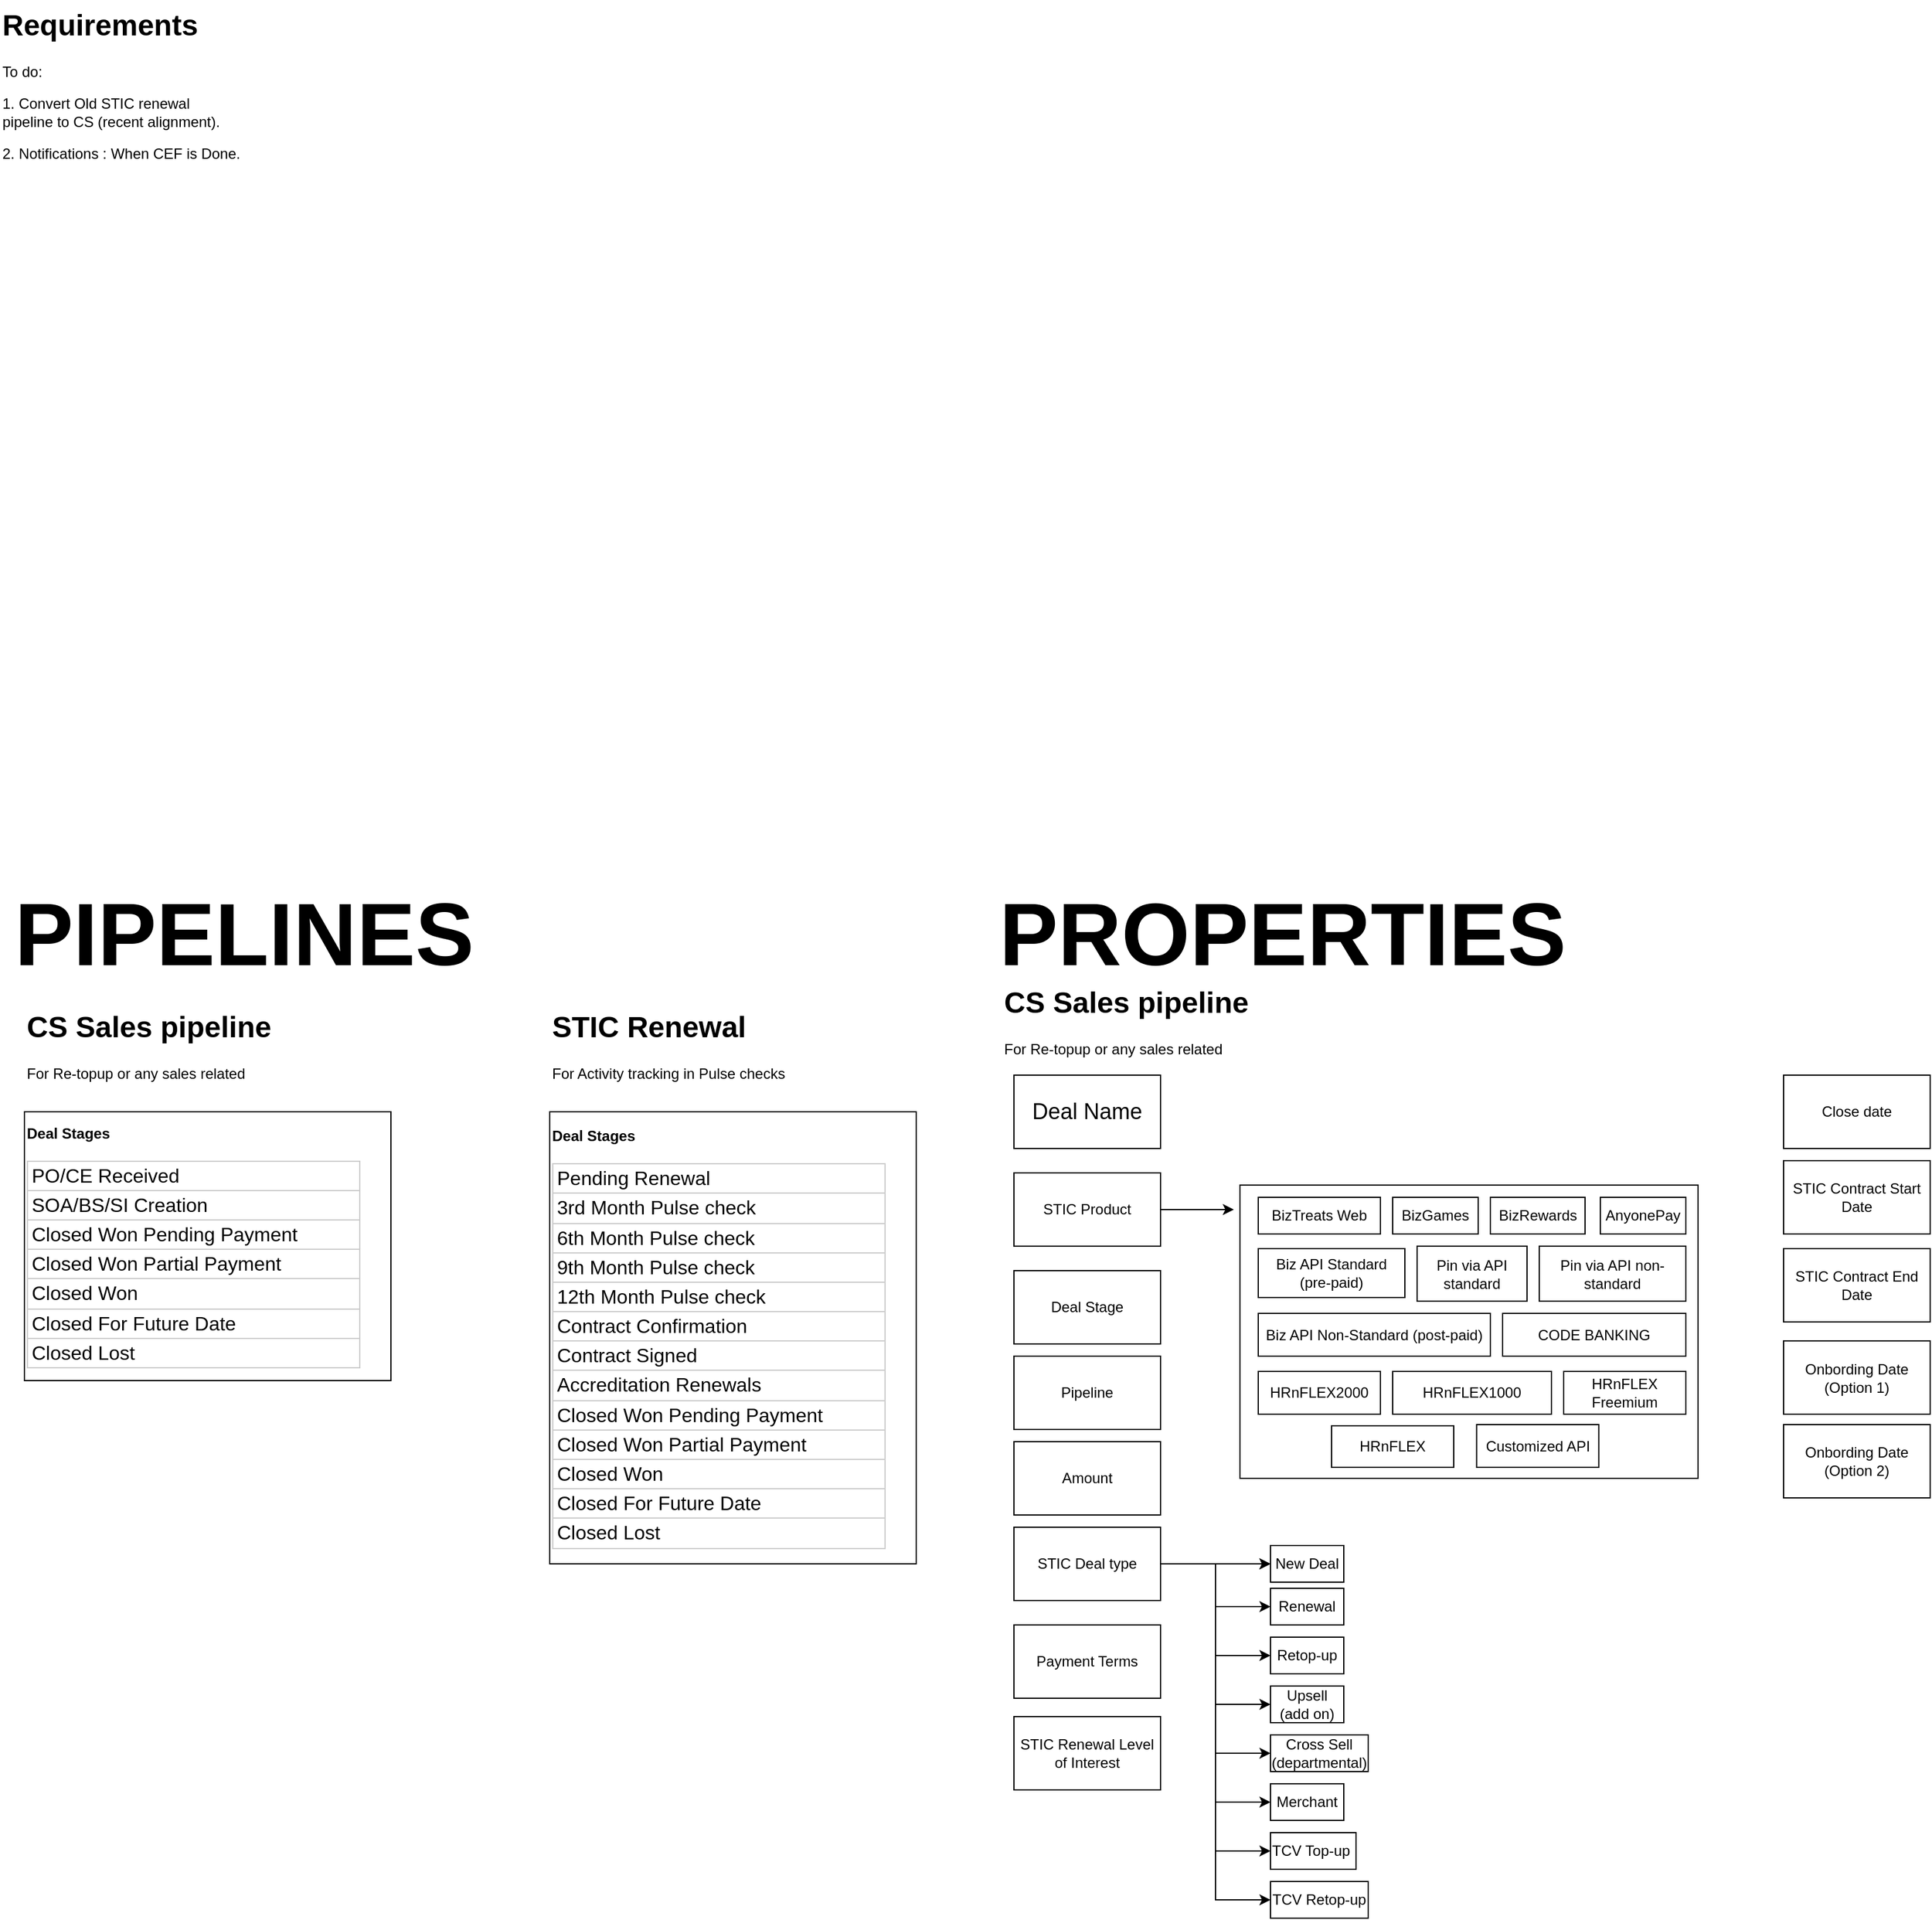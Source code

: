 <mxfile version="24.6.4" type="github">
  <diagram name="Page-1" id="FL1dpMUzVQ1ufFgPg9Rz">
    <mxGraphModel dx="303" dy="1414" grid="1" gridSize="10" guides="1" tooltips="1" connect="1" arrows="1" fold="1" page="1" pageScale="1" pageWidth="850" pageHeight="1100" math="0" shadow="0">
      <root>
        <mxCell id="0" />
        <mxCell id="1" parent="0" />
        <mxCell id="Lj5jiR5ULHrEoqdRoK43-52" value="" style="rounded=0;whiteSpace=wrap;html=1;" vertex="1" parent="1">
          <mxGeometry x="1115" y="220" width="375" height="240" as="geometry" />
        </mxCell>
        <mxCell id="Lj5jiR5ULHrEoqdRoK43-1" value="&lt;div&gt;&lt;b&gt;Deal Stages&lt;/b&gt;&lt;/div&gt;&lt;div&gt;&lt;br&gt;&lt;/div&gt;&lt;table style=&quot;table-layout: fixed; font-size: 10pt; font-family: Arial; width: 0px; border-collapse: collapse; border: none;&quot; data-sheets-root=&quot;1&quot; border=&quot;1&quot; dir=&quot;ltr&quot; cellpadding=&quot;0&quot; cellspacing=&quot;0&quot; xmlns=&quot;http://www.w3.org/1999/xhtml&quot;&gt;&lt;colgroup&gt;&lt;col width=&quot;272&quot;&gt;&lt;/colgroup&gt;&lt;tbody&gt;&lt;tr style=&quot;height: 21px;&quot;&gt;&lt;td style=&quot;border: 1px solid rgb(204, 204, 204); overflow: hidden; padding: 2px 3px; vertical-align: bottom; font-size: 12pt; overflow-wrap: break-word;&quot; data-sheets-value=&quot;{&amp;quot;1&amp;quot;:2,&amp;quot;2&amp;quot;:&amp;quot;Pending Renewal&amp;quot;}&quot;&gt;Pending Renewal&lt;/td&gt;&lt;/tr&gt;&lt;tr style=&quot;height: 21px;&quot;&gt;&lt;td style=&quot;border: 1px solid rgb(204, 204, 204); overflow: hidden; padding: 2px 3px; vertical-align: bottom; font-size: 12pt;&quot; data-sheets-value=&quot;{&amp;quot;1&amp;quot;:2,&amp;quot;2&amp;quot;:&amp;quot;3rd Month Pulse check&amp;quot;}&quot;&gt;3rd Month Pulse check&lt;/td&gt;&lt;/tr&gt;&lt;tr style=&quot;height: 21px;&quot;&gt;&lt;td style=&quot;border: 1px solid rgb(204, 204, 204); overflow: hidden; padding: 2px 3px; vertical-align: bottom; font-size: 12pt;&quot; data-sheets-value=&quot;{&amp;quot;1&amp;quot;:2,&amp;quot;2&amp;quot;:&amp;quot;6th Month Pulse check&amp;quot;}&quot;&gt;6th Month Pulse check&lt;/td&gt;&lt;/tr&gt;&lt;tr style=&quot;height: 23px;&quot;&gt;&lt;td style=&quot;border: 1px solid rgb(204, 204, 204); overflow: hidden; padding: 2px 3px; vertical-align: bottom; font-size: 12pt;&quot; data-sheets-value=&quot;{&amp;quot;1&amp;quot;:2,&amp;quot;2&amp;quot;:&amp;quot;9th Month Pulse check&amp;quot;}&quot;&gt;9th Month Pulse check&lt;/td&gt;&lt;/tr&gt;&lt;tr style=&quot;height: 21px;&quot;&gt;&lt;td style=&quot;border: 1px solid rgb(204, 204, 204); overflow: hidden; padding: 2px 3px; vertical-align: bottom; font-size: 12pt;&quot; data-sheets-value=&quot;{&amp;quot;1&amp;quot;:2,&amp;quot;2&amp;quot;:&amp;quot;12th Month Pulse check&amp;quot;}&quot;&gt;12th Month Pulse check&lt;/td&gt;&lt;/tr&gt;&lt;tr style=&quot;height: 21px;&quot;&gt;&lt;td style=&quot;border: 1px solid rgb(204, 204, 204); overflow: hidden; padding: 2px 3px; vertical-align: top; font-size: 12pt;&quot; data-sheets-value=&quot;{&amp;quot;1&amp;quot;:2,&amp;quot;2&amp;quot;:&amp;quot;Contract Confirmation&amp;quot;}&quot;&gt;Contract Confirmation&lt;/td&gt;&lt;/tr&gt;&lt;tr style=&quot;height: 21px;&quot;&gt;&lt;td style=&quot;border: 1px solid rgb(204, 204, 204); overflow: hidden; padding: 2px 3px; vertical-align: bottom; font-size: 12pt;&quot; data-sheets-value=&quot;{&amp;quot;1&amp;quot;:2,&amp;quot;2&amp;quot;:&amp;quot;Contract Signed&amp;quot;}&quot;&gt;Contract Signed&lt;/td&gt;&lt;/tr&gt;&lt;tr style=&quot;height: 21px;&quot;&gt;&lt;td style=&quot;border: 1px solid rgb(204, 204, 204); overflow: hidden; padding: 2px 3px; vertical-align: bottom; font-size: 12pt;&quot; data-sheets-value=&quot;{&amp;quot;1&amp;quot;:2,&amp;quot;2&amp;quot;:&amp;quot;Accreditation Renewals&amp;quot;}&quot;&gt;Accreditation Renewals&lt;/td&gt;&lt;/tr&gt;&lt;tr style=&quot;height: 21px;&quot;&gt;&lt;td style=&quot;border: 1px solid rgb(204, 204, 204); overflow: hidden; padding: 2px 3px; vertical-align: bottom; font-size: 12pt;&quot; data-sheets-value=&quot;{&amp;quot;1&amp;quot;:2,&amp;quot;2&amp;quot;:&amp;quot;Closed Won Pending Payment&amp;quot;}&quot;&gt;Closed Won Pending Payment&lt;/td&gt;&lt;/tr&gt;&lt;tr style=&quot;height: 21px;&quot;&gt;&lt;td style=&quot;border: 1px solid rgb(204, 204, 204); overflow: hidden; padding: 2px 3px; vertical-align: bottom; font-size: 12pt; overflow-wrap: break-word;&quot; data-sheets-value=&quot;{&amp;quot;1&amp;quot;:2,&amp;quot;2&amp;quot;:&amp;quot;Closed Won Partial Payment&amp;quot;}&quot;&gt;Closed Won Partial Payment&lt;/td&gt;&lt;/tr&gt;&lt;tr style=&quot;height: 21px;&quot;&gt;&lt;td style=&quot;border: 1px solid rgb(204, 204, 204); overflow: hidden; padding: 2px 3px; vertical-align: bottom; font-size: 12pt;&quot; data-sheets-value=&quot;{&amp;quot;1&amp;quot;:2,&amp;quot;2&amp;quot;:&amp;quot;Closed Won&amp;quot;}&quot;&gt;Closed Won&lt;/td&gt;&lt;/tr&gt;&lt;tr style=&quot;height: 21px;&quot;&gt;&lt;td style=&quot;border: 1px solid rgb(204, 204, 204); overflow: hidden; padding: 2px 3px; vertical-align: bottom; font-size: 12pt;&quot; data-sheets-value=&quot;{&amp;quot;1&amp;quot;:2,&amp;quot;2&amp;quot;:&amp;quot;Closed For Future Date&amp;quot;}&quot;&gt;Closed For Future Date&lt;/td&gt;&lt;/tr&gt;&lt;tr style=&quot;height: 21px;&quot;&gt;&lt;td style=&quot;border: 1px solid rgb(204, 204, 204); overflow: hidden; padding: 2px 3px; vertical-align: bottom; font-size: 12pt;&quot; data-sheets-value=&quot;{&amp;quot;1&amp;quot;:2,&amp;quot;2&amp;quot;:&amp;quot;Closed Lost&amp;quot;}&quot;&gt;Closed Lost&lt;/td&gt;&lt;/tr&gt;&lt;/tbody&gt;&lt;/table&gt;" style="rounded=0;whiteSpace=wrap;html=1;align=left;" vertex="1" parent="1">
          <mxGeometry x="550" y="160" width="300" height="370" as="geometry" />
        </mxCell>
        <mxCell id="Lj5jiR5ULHrEoqdRoK43-2" value="&lt;h1 style=&quot;margin-top: 0px;&quot;&gt;CS Sales pipeline&lt;/h1&gt;&lt;p&gt;For Re-topup or any sales related&amp;nbsp;&lt;/p&gt;" style="text;html=1;whiteSpace=wrap;overflow=hidden;rounded=0;" vertex="1" parent="1">
          <mxGeometry x="120" y="70" width="250" height="120" as="geometry" />
        </mxCell>
        <mxCell id="Lj5jiR5ULHrEoqdRoK43-3" value="&lt;h1 style=&quot;margin-top: 0px;&quot;&gt;STIC Renewal&lt;/h1&gt;&lt;h1 style=&quot;margin-top: 0px;&quot;&gt;&lt;p style=&quot;font-size: 12px; font-weight: 400;&quot;&gt;For Activity tracking in Pulse checks&lt;/p&gt;&lt;/h1&gt;" style="text;whiteSpace=wrap;html=1;" vertex="1" parent="1">
          <mxGeometry x="550" y="70" width="230" height="70" as="geometry" />
        </mxCell>
        <mxCell id="Lj5jiR5ULHrEoqdRoK43-5" value="&lt;div&gt;&lt;b&gt;Deal Stages&lt;/b&gt;&lt;/div&gt;&lt;div&gt;&lt;br&gt;&lt;/div&gt;&lt;table style=&quot;table-layout: fixed; font-size: 10pt; font-family: Arial; width: 0px; border-collapse: collapse; border: none;&quot; data-sheets-root=&quot;1&quot; border=&quot;1&quot; dir=&quot;ltr&quot; cellpadding=&quot;0&quot; cellspacing=&quot;0&quot; xmlns=&quot;http://www.w3.org/1999/xhtml&quot;&gt;&lt;colgroup&gt;&lt;col width=&quot;272&quot;&gt;&lt;/colgroup&gt;&lt;tbody&gt;&lt;tr style=&quot;height: 21px;&quot;&gt;&lt;td style=&quot;border: 1px solid rgb(204, 204, 204); overflow: hidden; padding: 2px 3px; vertical-align: bottom; font-size: 12pt; overflow-wrap: break-word;&quot; data-sheets-value=&quot;{&amp;quot;1&amp;quot;:2,&amp;quot;2&amp;quot;:&amp;quot;Pending Renewal&amp;quot;}&quot;&gt;PO/CE Received&lt;/td&gt;&lt;/tr&gt;&lt;tr style=&quot;height: 21px;&quot;&gt;&lt;td style=&quot;border: 1px solid rgb(204, 204, 204); overflow: hidden; padding: 2px 3px; vertical-align: bottom; font-size: 12pt;&quot; data-sheets-value=&quot;{&amp;quot;1&amp;quot;:2,&amp;quot;2&amp;quot;:&amp;quot;3rd Month Pulse check&amp;quot;}&quot;&gt;SOA/BS/SI Creation&lt;/td&gt;&lt;/tr&gt;&lt;tr style=&quot;height: 21px;&quot;&gt;&lt;td style=&quot;border: 1px solid rgb(204, 204, 204); overflow: hidden; padding: 2px 3px; vertical-align: bottom;&quot; data-sheets-value=&quot;{&amp;quot;1&amp;quot;:2,&amp;quot;2&amp;quot;:&amp;quot;6th Month Pulse check&amp;quot;}&quot;&gt;&lt;span style=&quot;font-size: 16px;&quot;&gt;Closed Won Pending Payment&lt;/span&gt;&lt;br&gt;&lt;/td&gt;&lt;/tr&gt;&lt;tr style=&quot;height: 21px;&quot;&gt;&lt;td style=&quot;border: 1px solid rgb(204, 204, 204); overflow: hidden; padding: 2px 3px; vertical-align: bottom; font-size: 12pt; overflow-wrap: break-word;&quot; data-sheets-value=&quot;{&amp;quot;1&amp;quot;:2,&amp;quot;2&amp;quot;:&amp;quot;Closed Won Partial Payment&amp;quot;}&quot;&gt;Closed Won Partial Payment&lt;/td&gt;&lt;/tr&gt;&lt;tr style=&quot;height: 21px;&quot;&gt;&lt;td style=&quot;border: 1px solid rgb(204, 204, 204); overflow: hidden; padding: 2px 3px; vertical-align: bottom; font-size: 12pt;&quot; data-sheets-value=&quot;{&amp;quot;1&amp;quot;:2,&amp;quot;2&amp;quot;:&amp;quot;Closed Won&amp;quot;}&quot;&gt;Closed Won&lt;/td&gt;&lt;/tr&gt;&lt;tr style=&quot;height: 21px;&quot;&gt;&lt;td style=&quot;border: 1px solid rgb(204, 204, 204); overflow: hidden; padding: 2px 3px; vertical-align: bottom; font-size: 12pt;&quot; data-sheets-value=&quot;{&amp;quot;1&amp;quot;:2,&amp;quot;2&amp;quot;:&amp;quot;Closed For Future Date&amp;quot;}&quot;&gt;Closed For Future Date&lt;/td&gt;&lt;/tr&gt;&lt;tr style=&quot;height: 21px;&quot;&gt;&lt;td style=&quot;border: 1px solid rgb(204, 204, 204); overflow: hidden; padding: 2px 3px; vertical-align: bottom; font-size: 12pt;&quot; data-sheets-value=&quot;{&amp;quot;1&amp;quot;:2,&amp;quot;2&amp;quot;:&amp;quot;Closed Lost&amp;quot;}&quot;&gt;Closed Lost&lt;/td&gt;&lt;/tr&gt;&lt;/tbody&gt;&lt;/table&gt;" style="rounded=0;whiteSpace=wrap;html=1;align=left;" vertex="1" parent="1">
          <mxGeometry x="120" y="160" width="300" height="220" as="geometry" />
        </mxCell>
        <mxCell id="Lj5jiR5ULHrEoqdRoK43-6" value="&lt;b&gt;&lt;font style=&quot;font-size: 72px;&quot;&gt;PIPELINES&lt;/font&gt;&lt;/b&gt;" style="text;html=1;align=center;verticalAlign=middle;whiteSpace=wrap;rounded=0;" vertex="1" parent="1">
          <mxGeometry x="270" width="60" height="30" as="geometry" />
        </mxCell>
        <mxCell id="Lj5jiR5ULHrEoqdRoK43-7" value="&lt;b&gt;&lt;font style=&quot;font-size: 72px;&quot;&gt;PROPERTIES&lt;/font&gt;&lt;/b&gt;" style="text;html=1;align=center;verticalAlign=middle;whiteSpace=wrap;rounded=0;" vertex="1" parent="1">
          <mxGeometry x="1120" width="60" height="30" as="geometry" />
        </mxCell>
        <mxCell id="Lj5jiR5ULHrEoqdRoK43-10" value="&lt;font style=&quot;font-size: 18px;&quot;&gt;Deal Name&lt;/font&gt;" style="rounded=0;whiteSpace=wrap;html=1;" vertex="1" parent="1">
          <mxGeometry x="930" y="130" width="120" height="60" as="geometry" />
        </mxCell>
        <mxCell id="Lj5jiR5ULHrEoqdRoK43-11" value="&lt;h1 style=&quot;margin-top: 0px;&quot;&gt;CS Sales pipeline&lt;/h1&gt;&lt;p&gt;For Re-topup or any sales related&amp;nbsp;&lt;/p&gt;" style="text;html=1;whiteSpace=wrap;overflow=hidden;rounded=0;" vertex="1" parent="1">
          <mxGeometry x="920" y="50" width="250" height="80" as="geometry" />
        </mxCell>
        <mxCell id="Lj5jiR5ULHrEoqdRoK43-12" value="Deal Stage" style="rounded=0;whiteSpace=wrap;html=1;" vertex="1" parent="1">
          <mxGeometry x="930" y="290" width="120" height="60" as="geometry" />
        </mxCell>
        <mxCell id="Lj5jiR5ULHrEoqdRoK43-13" value="Pipeline" style="rounded=0;whiteSpace=wrap;html=1;" vertex="1" parent="1">
          <mxGeometry x="930" y="360" width="120" height="60" as="geometry" />
        </mxCell>
        <mxCell id="Lj5jiR5ULHrEoqdRoK43-14" value="Amount" style="rounded=0;whiteSpace=wrap;html=1;" vertex="1" parent="1">
          <mxGeometry x="930" y="430" width="120" height="60" as="geometry" />
        </mxCell>
        <mxCell id="Lj5jiR5ULHrEoqdRoK43-15" value="Close date" style="rounded=0;whiteSpace=wrap;html=1;" vertex="1" parent="1">
          <mxGeometry x="1560" y="130" width="120" height="60" as="geometry" />
        </mxCell>
        <mxCell id="Lj5jiR5ULHrEoqdRoK43-29" value="" style="edgeStyle=orthogonalEdgeStyle;rounded=0;orthogonalLoop=1;jettySize=auto;html=1;" edge="1" parent="1" source="Lj5jiR5ULHrEoqdRoK43-16" target="Lj5jiR5ULHrEoqdRoK43-28">
          <mxGeometry relative="1" as="geometry" />
        </mxCell>
        <mxCell id="Lj5jiR5ULHrEoqdRoK43-30" value="" style="edgeStyle=orthogonalEdgeStyle;rounded=0;orthogonalLoop=1;jettySize=auto;html=1;" edge="1" parent="1" source="Lj5jiR5ULHrEoqdRoK43-16" target="Lj5jiR5ULHrEoqdRoK43-28">
          <mxGeometry relative="1" as="geometry" />
        </mxCell>
        <mxCell id="Lj5jiR5ULHrEoqdRoK43-39" style="edgeStyle=orthogonalEdgeStyle;rounded=0;orthogonalLoop=1;jettySize=auto;html=1;entryX=0;entryY=0.5;entryDx=0;entryDy=0;" edge="1" parent="1" source="Lj5jiR5ULHrEoqdRoK43-16" target="Lj5jiR5ULHrEoqdRoK43-32">
          <mxGeometry relative="1" as="geometry" />
        </mxCell>
        <mxCell id="Lj5jiR5ULHrEoqdRoK43-40" style="edgeStyle=orthogonalEdgeStyle;rounded=0;orthogonalLoop=1;jettySize=auto;html=1;entryX=0;entryY=0.5;entryDx=0;entryDy=0;" edge="1" parent="1" source="Lj5jiR5ULHrEoqdRoK43-16" target="Lj5jiR5ULHrEoqdRoK43-33">
          <mxGeometry relative="1" as="geometry" />
        </mxCell>
        <mxCell id="Lj5jiR5ULHrEoqdRoK43-41" style="edgeStyle=orthogonalEdgeStyle;rounded=0;orthogonalLoop=1;jettySize=auto;html=1;entryX=0;entryY=0.5;entryDx=0;entryDy=0;" edge="1" parent="1" source="Lj5jiR5ULHrEoqdRoK43-16" target="Lj5jiR5ULHrEoqdRoK43-34">
          <mxGeometry relative="1" as="geometry" />
        </mxCell>
        <mxCell id="Lj5jiR5ULHrEoqdRoK43-42" style="edgeStyle=orthogonalEdgeStyle;rounded=0;orthogonalLoop=1;jettySize=auto;html=1;entryX=0;entryY=0.5;entryDx=0;entryDy=0;" edge="1" parent="1" source="Lj5jiR5ULHrEoqdRoK43-16" target="Lj5jiR5ULHrEoqdRoK43-35">
          <mxGeometry relative="1" as="geometry" />
        </mxCell>
        <mxCell id="Lj5jiR5ULHrEoqdRoK43-43" style="edgeStyle=orthogonalEdgeStyle;rounded=0;orthogonalLoop=1;jettySize=auto;html=1;entryX=0;entryY=0.5;entryDx=0;entryDy=0;" edge="1" parent="1" source="Lj5jiR5ULHrEoqdRoK43-16" target="Lj5jiR5ULHrEoqdRoK43-36">
          <mxGeometry relative="1" as="geometry" />
        </mxCell>
        <mxCell id="Lj5jiR5ULHrEoqdRoK43-44" style="edgeStyle=orthogonalEdgeStyle;rounded=0;orthogonalLoop=1;jettySize=auto;html=1;entryX=0;entryY=0.5;entryDx=0;entryDy=0;" edge="1" parent="1" source="Lj5jiR5ULHrEoqdRoK43-16" target="Lj5jiR5ULHrEoqdRoK43-37">
          <mxGeometry relative="1" as="geometry" />
        </mxCell>
        <mxCell id="Lj5jiR5ULHrEoqdRoK43-45" style="edgeStyle=orthogonalEdgeStyle;rounded=0;orthogonalLoop=1;jettySize=auto;html=1;entryX=0;entryY=0.5;entryDx=0;entryDy=0;" edge="1" parent="1" source="Lj5jiR5ULHrEoqdRoK43-16" target="Lj5jiR5ULHrEoqdRoK43-38">
          <mxGeometry relative="1" as="geometry" />
        </mxCell>
        <mxCell id="Lj5jiR5ULHrEoqdRoK43-16" value="STIC Deal type" style="rounded=0;whiteSpace=wrap;html=1;" vertex="1" parent="1">
          <mxGeometry x="930" y="500" width="120" height="60" as="geometry" />
        </mxCell>
        <mxCell id="Lj5jiR5ULHrEoqdRoK43-47" style="edgeStyle=orthogonalEdgeStyle;rounded=0;orthogonalLoop=1;jettySize=auto;html=1;" edge="1" parent="1" source="Lj5jiR5ULHrEoqdRoK43-17">
          <mxGeometry relative="1" as="geometry">
            <mxPoint x="1110" y="240" as="targetPoint" />
          </mxGeometry>
        </mxCell>
        <mxCell id="Lj5jiR5ULHrEoqdRoK43-17" value="STIC Product" style="rounded=0;whiteSpace=wrap;html=1;" vertex="1" parent="1">
          <mxGeometry x="930" y="210" width="120" height="60" as="geometry" />
        </mxCell>
        <mxCell id="Lj5jiR5ULHrEoqdRoK43-18" value="STIC Contract Start Date" style="rounded=0;whiteSpace=wrap;html=1;" vertex="1" parent="1">
          <mxGeometry x="1560" y="200" width="120" height="60" as="geometry" />
        </mxCell>
        <mxCell id="Lj5jiR5ULHrEoqdRoK43-19" value="STIC Contract End Date" style="rounded=0;whiteSpace=wrap;html=1;" vertex="1" parent="1">
          <mxGeometry x="1560" y="272" width="120" height="60" as="geometry" />
        </mxCell>
        <mxCell id="Lj5jiR5ULHrEoqdRoK43-20" value="Onbording Date (Option 1)" style="rounded=0;whiteSpace=wrap;html=1;" vertex="1" parent="1">
          <mxGeometry x="1560" y="347.5" width="120" height="60" as="geometry" />
        </mxCell>
        <mxCell id="Lj5jiR5ULHrEoqdRoK43-21" value="Onbording Date (Option 2)" style="rounded=0;whiteSpace=wrap;html=1;" vertex="1" parent="1">
          <mxGeometry x="1560" y="416" width="120" height="60" as="geometry" />
        </mxCell>
        <mxCell id="Lj5jiR5ULHrEoqdRoK43-22" value="Payment Terms" style="rounded=0;whiteSpace=wrap;html=1;" vertex="1" parent="1">
          <mxGeometry x="930" y="580" width="120" height="60" as="geometry" />
        </mxCell>
        <mxCell id="Lj5jiR5ULHrEoqdRoK43-23" value="STIC Renewal Level of Interest" style="rounded=0;whiteSpace=wrap;html=1;" vertex="1" parent="1">
          <mxGeometry x="930" y="655" width="120" height="60" as="geometry" />
        </mxCell>
        <mxCell id="Lj5jiR5ULHrEoqdRoK43-28" value="New Deal" style="whiteSpace=wrap;html=1;rounded=0;" vertex="1" parent="1">
          <mxGeometry x="1140" y="515" width="60" height="30" as="geometry" />
        </mxCell>
        <mxCell id="Lj5jiR5ULHrEoqdRoK43-32" value="Renewal" style="whiteSpace=wrap;html=1;rounded=0;" vertex="1" parent="1">
          <mxGeometry x="1140" y="550" width="60" height="30" as="geometry" />
        </mxCell>
        <mxCell id="Lj5jiR5ULHrEoqdRoK43-33" value="Retop-up" style="whiteSpace=wrap;html=1;rounded=0;" vertex="1" parent="1">
          <mxGeometry x="1140" y="590" width="60" height="30" as="geometry" />
        </mxCell>
        <mxCell id="Lj5jiR5ULHrEoqdRoK43-34" value="Upsell (add on)" style="whiteSpace=wrap;html=1;rounded=0;" vertex="1" parent="1">
          <mxGeometry x="1140" y="630" width="60" height="30" as="geometry" />
        </mxCell>
        <mxCell id="Lj5jiR5ULHrEoqdRoK43-35" value="Cross Sell (departmental)" style="whiteSpace=wrap;html=1;rounded=0;" vertex="1" parent="1">
          <mxGeometry x="1140" y="670" width="80" height="30" as="geometry" />
        </mxCell>
        <mxCell id="Lj5jiR5ULHrEoqdRoK43-36" value="Merchant" style="whiteSpace=wrap;html=1;rounded=0;" vertex="1" parent="1">
          <mxGeometry x="1140" y="710" width="60" height="30" as="geometry" />
        </mxCell>
        <mxCell id="Lj5jiR5ULHrEoqdRoK43-37" value="TCV Top-up&amp;nbsp;" style="whiteSpace=wrap;html=1;rounded=0;" vertex="1" parent="1">
          <mxGeometry x="1140" y="750" width="70" height="30" as="geometry" />
        </mxCell>
        <mxCell id="Lj5jiR5ULHrEoqdRoK43-38" value="TCV Retop-up" style="whiteSpace=wrap;html=1;rounded=0;" vertex="1" parent="1">
          <mxGeometry x="1140" y="790" width="80" height="30" as="geometry" />
        </mxCell>
        <mxCell id="Lj5jiR5ULHrEoqdRoK43-46" value="BizTreats Web" style="whiteSpace=wrap;html=1;rounded=0;" vertex="1" parent="1">
          <mxGeometry x="1130" y="230" width="100" height="30" as="geometry" />
        </mxCell>
        <mxCell id="Lj5jiR5ULHrEoqdRoK43-48" value="Biz API Standard (pre-paid)" style="whiteSpace=wrap;html=1;rounded=0;" vertex="1" parent="1">
          <mxGeometry x="1130" y="272" width="120" height="40" as="geometry" />
        </mxCell>
        <mxCell id="Lj5jiR5ULHrEoqdRoK43-49" value="Biz API Non-Standard (post-paid)" style="whiteSpace=wrap;html=1;rounded=0;" vertex="1" parent="1">
          <mxGeometry x="1130" y="325" width="190" height="35" as="geometry" />
        </mxCell>
        <mxCell id="Lj5jiR5ULHrEoqdRoK43-53" value="BizGames" style="whiteSpace=wrap;html=1;rounded=0;" vertex="1" parent="1">
          <mxGeometry x="1240" y="230" width="70" height="30" as="geometry" />
        </mxCell>
        <mxCell id="Lj5jiR5ULHrEoqdRoK43-54" value="BizRewards" style="whiteSpace=wrap;html=1;rounded=0;" vertex="1" parent="1">
          <mxGeometry x="1320" y="230" width="77.5" height="30" as="geometry" />
        </mxCell>
        <mxCell id="Lj5jiR5ULHrEoqdRoK43-55" value="AnyonePay" style="whiteSpace=wrap;html=1;rounded=0;" vertex="1" parent="1">
          <mxGeometry x="1410" y="230" width="70" height="30" as="geometry" />
        </mxCell>
        <mxCell id="Lj5jiR5ULHrEoqdRoK43-56" value="Pin via API standard" style="whiteSpace=wrap;html=1;rounded=0;" vertex="1" parent="1">
          <mxGeometry x="1260" y="270" width="90" height="45" as="geometry" />
        </mxCell>
        <mxCell id="Lj5jiR5ULHrEoqdRoK43-57" value="Pin via API non-standard" style="whiteSpace=wrap;html=1;rounded=0;" vertex="1" parent="1">
          <mxGeometry x="1360" y="270" width="120" height="45" as="geometry" />
        </mxCell>
        <mxCell id="Lj5jiR5ULHrEoqdRoK43-58" value="CODE BANKING" style="whiteSpace=wrap;html=1;rounded=0;" vertex="1" parent="1">
          <mxGeometry x="1330" y="325" width="150" height="35" as="geometry" />
        </mxCell>
        <mxCell id="Lj5jiR5ULHrEoqdRoK43-59" value="HRnFLEX2000" style="whiteSpace=wrap;html=1;rounded=0;" vertex="1" parent="1">
          <mxGeometry x="1130" y="372.5" width="100" height="35" as="geometry" />
        </mxCell>
        <mxCell id="Lj5jiR5ULHrEoqdRoK43-60" value="HRnFLEX1000" style="whiteSpace=wrap;html=1;rounded=0;" vertex="1" parent="1">
          <mxGeometry x="1240" y="372.5" width="130" height="35" as="geometry" />
        </mxCell>
        <mxCell id="Lj5jiR5ULHrEoqdRoK43-61" value="HRnFLEX Freemium" style="whiteSpace=wrap;html=1;rounded=0;" vertex="1" parent="1">
          <mxGeometry x="1380" y="372.5" width="100" height="35" as="geometry" />
        </mxCell>
        <mxCell id="Lj5jiR5ULHrEoqdRoK43-62" value="HRnFLEX" style="whiteSpace=wrap;html=1;rounded=0;" vertex="1" parent="1">
          <mxGeometry x="1190" y="417" width="100" height="34" as="geometry" />
        </mxCell>
        <mxCell id="Lj5jiR5ULHrEoqdRoK43-64" value="Customized API" style="whiteSpace=wrap;html=1;rounded=0;" vertex="1" parent="1">
          <mxGeometry x="1308.75" y="416" width="100" height="35" as="geometry" />
        </mxCell>
        <mxCell id="Lj5jiR5ULHrEoqdRoK43-65" value="&lt;h1 style=&quot;margin-top: 0px;&quot;&gt;Requirements&lt;/h1&gt;&lt;p&gt;To do:&lt;/p&gt;&lt;p&gt;1. Convert Old STIC renewal pipeline to CS (recent alignment).&lt;/p&gt;&lt;p&gt;2. Notifications : When CEF is Done.&lt;/p&gt;" style="text;html=1;whiteSpace=wrap;overflow=hidden;rounded=0;" vertex="1" parent="1">
          <mxGeometry x="100" y="-750" width="200" height="150" as="geometry" />
        </mxCell>
      </root>
    </mxGraphModel>
  </diagram>
</mxfile>
